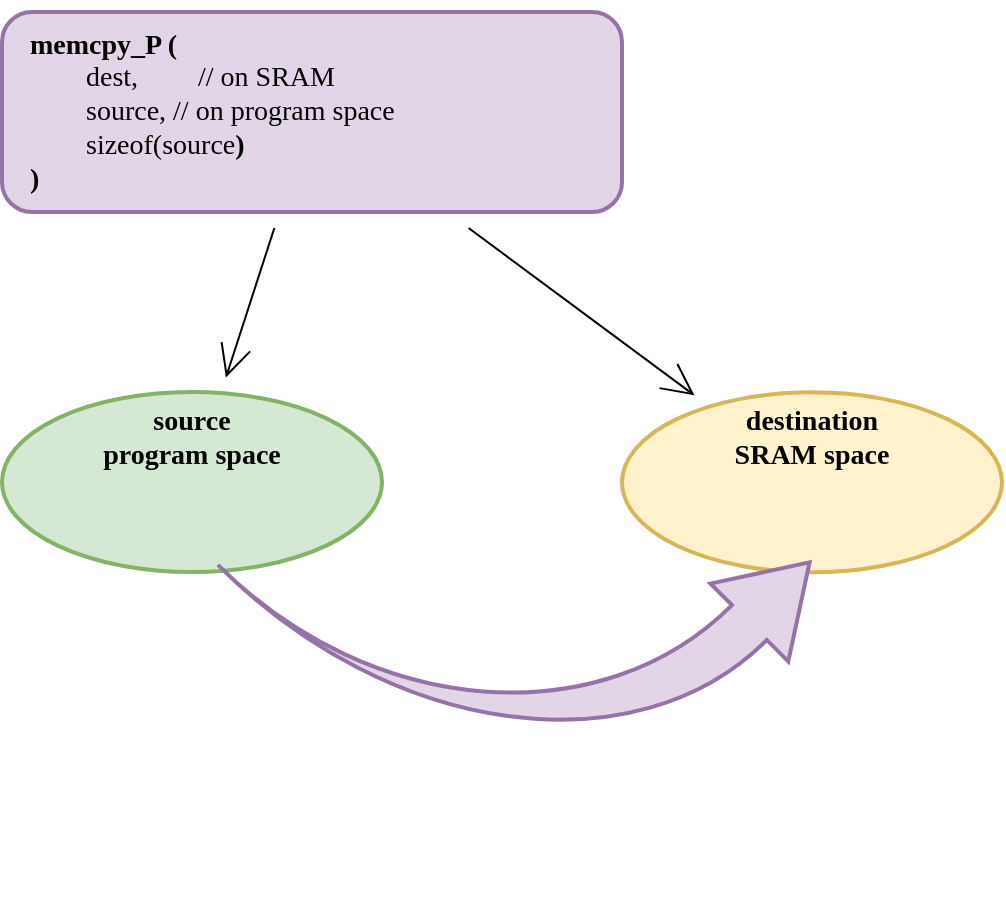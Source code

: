 <mxfile version="15.3.3" type="github"><diagram id="cywbl7qHpO1rX-R8lr0S" name="Page-1"><mxGraphModel dx="1550" dy="824" grid="1" gridSize="10" guides="1" tooltips="1" connect="1" arrows="1" fold="1" page="1" pageScale="1" pageWidth="850" pageHeight="1100" math="0" shadow="0"><root><mxCell id="0"/><mxCell id="1" parent="0"/><mxCell id="-z5XXif6CAxO6FMPr7y1-3" value="" style="edgeStyle=none;curved=1;rounded=0;orthogonalLoop=1;jettySize=auto;html=1;endArrow=open;startSize=14;endSize=14;sourcePerimeterSpacing=8;targetPerimeterSpacing=8;fontFamily=consolas;fontSource=https%3A%2F%2Ffonts.googleapis.com%2Fcss%3Ffamily%3Dconsolas;" edge="1" parent="1" source="-z5XXif6CAxO6FMPr7y1-1" target="-z5XXif6CAxO6FMPr7y1-2"><mxGeometry relative="1" as="geometry"/></mxCell><mxCell id="-z5XXif6CAxO6FMPr7y1-9" value="" style="edgeStyle=none;curved=1;rounded=0;orthogonalLoop=1;jettySize=auto;html=1;endArrow=open;startSize=14;endSize=14;sourcePerimeterSpacing=8;targetPerimeterSpacing=8;fontFamily=consolas;fontSource=https%3A%2F%2Ffonts.googleapis.com%2Fcss%3Ffamily%3Dconsolas;" edge="1" parent="1" source="-z5XXif6CAxO6FMPr7y1-1" target="-z5XXif6CAxO6FMPr7y1-7"><mxGeometry relative="1" as="geometry"/></mxCell><mxCell id="-z5XXif6CAxO6FMPr7y1-1" value="&lt;p style=&quot;line-height: 20% ; font-size: 14px&quot;&gt;&lt;/p&gt;&lt;div style=&quot;font-size: 14px&quot;&gt;&lt;font data-font-src=&quot;https://fonts.googleapis.com/css?family=consolas&quot; style=&quot;font-size: 14px&quot;&gt;&lt;b&gt;&lt;font style=&quot;font-size: 14px&quot;&gt;memcpy_P (&lt;/font&gt;&lt;/b&gt;&lt;/font&gt;&lt;/div&gt;&lt;div style=&quot;font-size: 14px&quot;&gt;&lt;font data-font-src=&quot;https://fonts.googleapis.com/css?family=consolas&quot; style=&quot;font-size: 14px&quot;&gt;&lt;b&gt;&lt;font style=&quot;font-size: 14px&quot;&gt;&lt;span style=&quot;white-space: pre&quot;&gt;&#9;&lt;/span&gt;&lt;/font&gt;&lt;/b&gt;&lt;font style=&quot;font-size: 14px&quot;&gt;&lt;span style=&quot;white-space: pre&quot;&gt;&lt;/span&gt;dest, &lt;span style=&quot;white-space: pre&quot;&gt;&#9;&lt;/span&gt;// on SRAM&lt;br&gt;&lt;/font&gt;&lt;/font&gt;&lt;/div&gt;&lt;div style=&quot;font-size: 14px&quot;&gt;&lt;font data-font-src=&quot;https://fonts.googleapis.com/css?family=consolas&quot; style=&quot;font-size: 14px&quot;&gt;&lt;font style=&quot;font-size: 14px&quot;&gt;&lt;span style=&quot;white-space: pre&quot;&gt;&#9;&lt;/span&gt;source, // on program space &lt;br&gt;&lt;/font&gt;&lt;/font&gt;&lt;/div&gt;&lt;div style=&quot;font-size: 14px&quot;&gt;&lt;font data-font-src=&quot;https://fonts.googleapis.com/css?family=consolas&quot; style=&quot;font-size: 14px&quot;&gt;&lt;font style=&quot;font-size: 14px&quot;&gt;&lt;span style=&quot;white-space: pre&quot;&gt;&#9;&lt;/span&gt;sizeof(source&lt;/font&gt;&lt;b&gt;&lt;font style=&quot;font-size: 14px&quot;&gt;)&lt;/font&gt;&lt;/b&gt;&lt;/font&gt;&lt;/div&gt;&lt;div style=&quot;font-size: 14px&quot;&gt;&lt;font data-font-src=&quot;https://fonts.googleapis.com/css?family=consolas&quot; style=&quot;font-size: 14px&quot;&gt;&lt;b&gt;&lt;font style=&quot;font-size: 14px&quot;&gt;)&lt;/font&gt;&lt;/b&gt;&lt;/font&gt;&lt;/div&gt;&lt;p style=&quot;font-size: 14px&quot;&gt;&lt;/p&gt;" style="rounded=1;whiteSpace=wrap;html=1;hachureGap=4;pointerEvents=0;align=left;spacingLeft=12;strokeWidth=2;fontFamily=consolas;fontSource=https%3A%2F%2Ffonts.googleapis.com%2Fcss%3Ffamily%3Dconsolas;fillColor=#e1d5e7;strokeColor=#9673a6;" vertex="1" parent="1"><mxGeometry x="280" y="290" width="310" height="100" as="geometry"/></mxCell><mxCell id="-z5XXif6CAxO6FMPr7y1-2" value="&lt;b style=&quot;font-size: 14px;&quot;&gt;source&lt;br style=&quot;font-size: 14px;&quot;&gt;program space &lt;/b&gt;" style="ellipse;whiteSpace=wrap;html=1;rounded=1;hachureGap=4;verticalAlign=top;strokeWidth=2;fontFamily=consolas;fontSource=https%3A%2F%2Ffonts.googleapis.com%2Fcss%3Ffamily%3Dconsolas;fillColor=#d5e8d4;strokeColor=#82b366;fontSize=14;" vertex="1" parent="1"><mxGeometry x="280" y="480" width="190" height="90" as="geometry"/></mxCell><mxCell id="-z5XXif6CAxO6FMPr7y1-6" value="" style="shape=image;html=1;verticalAlign=top;verticalLabelPosition=bottom;labelBackgroundColor=#ffffff;imageAspect=0;aspect=fixed;image=https://cdn2.iconfinder.com/data/icons/whcompare-isometric-web-hosting-servers/50/database-128.png;hachureGap=4;pointerEvents=0;fontFamily=consolas;fontSource=https%3A%2F%2Ffonts.googleapis.com%2Fcss%3Ffamily%3Dconsolas;" vertex="1" parent="1"><mxGeometry x="355" y="520" width="40" height="40" as="geometry"/></mxCell><mxCell id="-z5XXif6CAxO6FMPr7y1-12" value="" style="group" vertex="1" connectable="0" parent="1"><mxGeometry x="590" y="480.15" width="190" height="90" as="geometry"/></mxCell><mxCell id="-z5XXif6CAxO6FMPr7y1-7" value="&lt;b style=&quot;font-size: 14px&quot;&gt;destination&lt;br&gt;SRAM space&lt;br&gt;&lt;/b&gt;" style="ellipse;whiteSpace=wrap;html=1;rounded=1;hachureGap=4;verticalAlign=top;strokeWidth=2;fontFamily=consolas;fontSource=https%3A%2F%2Ffonts.googleapis.com%2Fcss%3Ffamily%3Dconsolas;fillColor=#fff2cc;strokeColor=#d6b656;" vertex="1" parent="-z5XXif6CAxO6FMPr7y1-12"><mxGeometry width="190" height="90" as="geometry"/></mxCell><mxCell id="-z5XXif6CAxO6FMPr7y1-11" value="" style="shape=image;html=1;verticalAlign=top;verticalLabelPosition=bottom;labelBackgroundColor=#ffffff;imageAspect=0;image=https://cdn3.iconfinder.com/data/icons/streamline-icon-set-free-pack/48/Streamline-77-128.png;hachureGap=4;pointerEvents=0;fontFamily=consolas;fontSource=https%3A%2F%2Ffonts.googleapis.com%2Fcss%3Ffamily%3Dconsolas;" vertex="1" parent="-z5XXif6CAxO6FMPr7y1-12"><mxGeometry x="80" y="42.35" width="37.5" height="37.5" as="geometry"/></mxCell><mxCell id="-z5XXif6CAxO6FMPr7y1-10" value="" style="html=1;shadow=0;dashed=0;align=center;verticalAlign=middle;shape=mxgraph.arrows2.jumpInArrow;dy=12.34;dx=42.58;arrowHead=55;hachureGap=4;pointerEvents=0;flipH=0;flipV=1;rotation=-45;fillColor=#e1d5e7;strokeColor=#9673a6;strokeWidth=2;fontFamily=consolas;fontSource=https%3A%2F%2Ffonts.googleapis.com%2Fcss%3Ffamily%3Dconsolas;direction=east;" vertex="1" parent="1"><mxGeometry x="440.54" y="457.6" width="210.11" height="235.81" as="geometry"/></mxCell></root></mxGraphModel></diagram></mxfile>